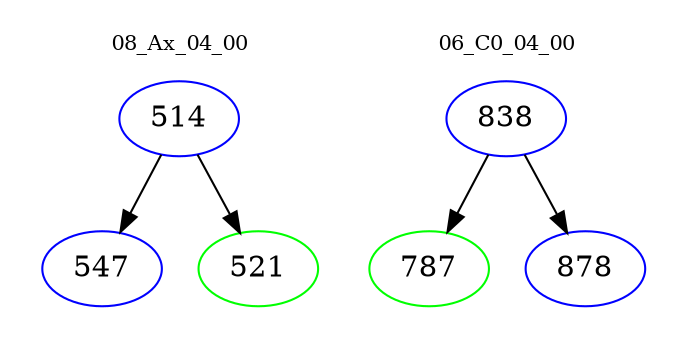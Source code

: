 digraph{
subgraph cluster_0 {
color = white
label = "08_Ax_04_00";
fontsize=10;
T0_514 [label="514", color="blue"]
T0_514 -> T0_547 [color="black"]
T0_547 [label="547", color="blue"]
T0_514 -> T0_521 [color="black"]
T0_521 [label="521", color="green"]
}
subgraph cluster_1 {
color = white
label = "06_C0_04_00";
fontsize=10;
T1_838 [label="838", color="blue"]
T1_838 -> T1_787 [color="black"]
T1_787 [label="787", color="green"]
T1_838 -> T1_878 [color="black"]
T1_878 [label="878", color="blue"]
}
}
